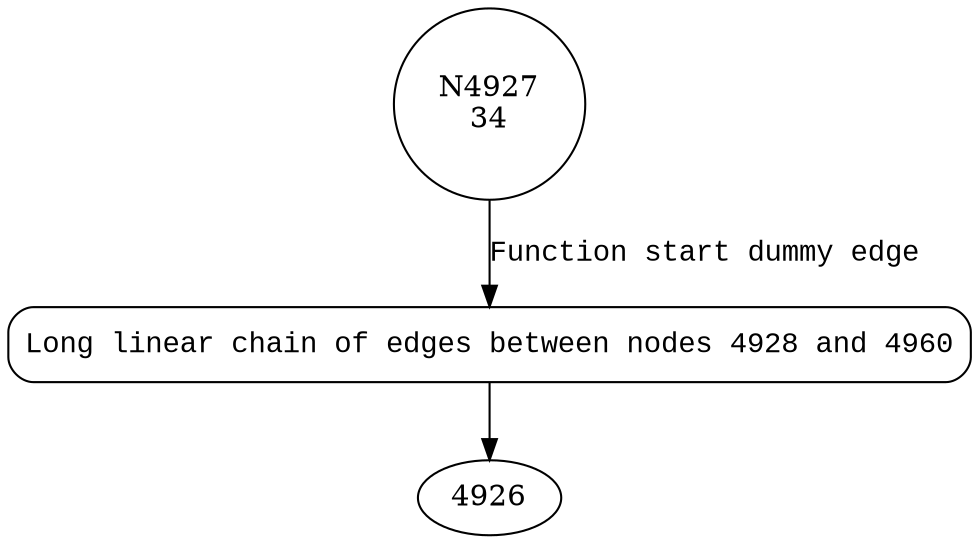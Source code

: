 digraph init_globals {
4927 [shape="circle" label="N4927\n34"]
4928 [shape="circle" label="N4928\n33"]
4928 [style="filled,bold" penwidth="1" fillcolor="white" fontname="Courier New" shape="Mrecord" label="Long linear chain of edges between nodes 4928 and 4960"]
4928 -> 4926[label=""]
4927 -> 4928 [label="Function start dummy edge" fontname="Courier New"]
}